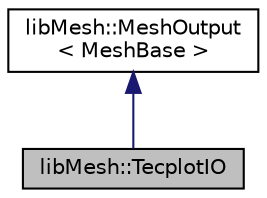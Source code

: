 digraph "libMesh::TecplotIO"
{
  edge [fontname="Helvetica",fontsize="10",labelfontname="Helvetica",labelfontsize="10"];
  node [fontname="Helvetica",fontsize="10",shape=record];
  Node1 [label="libMesh::TecplotIO",height=0.2,width=0.4,color="black", fillcolor="grey75", style="filled", fontcolor="black"];
  Node2 -> Node1 [dir="back",color="midnightblue",fontsize="10",style="solid",fontname="Helvetica"];
  Node2 [label="libMesh::MeshOutput\l\< MeshBase \>",height=0.2,width=0.4,color="black", fillcolor="white", style="filled",URL="$classlibMesh_1_1MeshOutput.html"];
}
